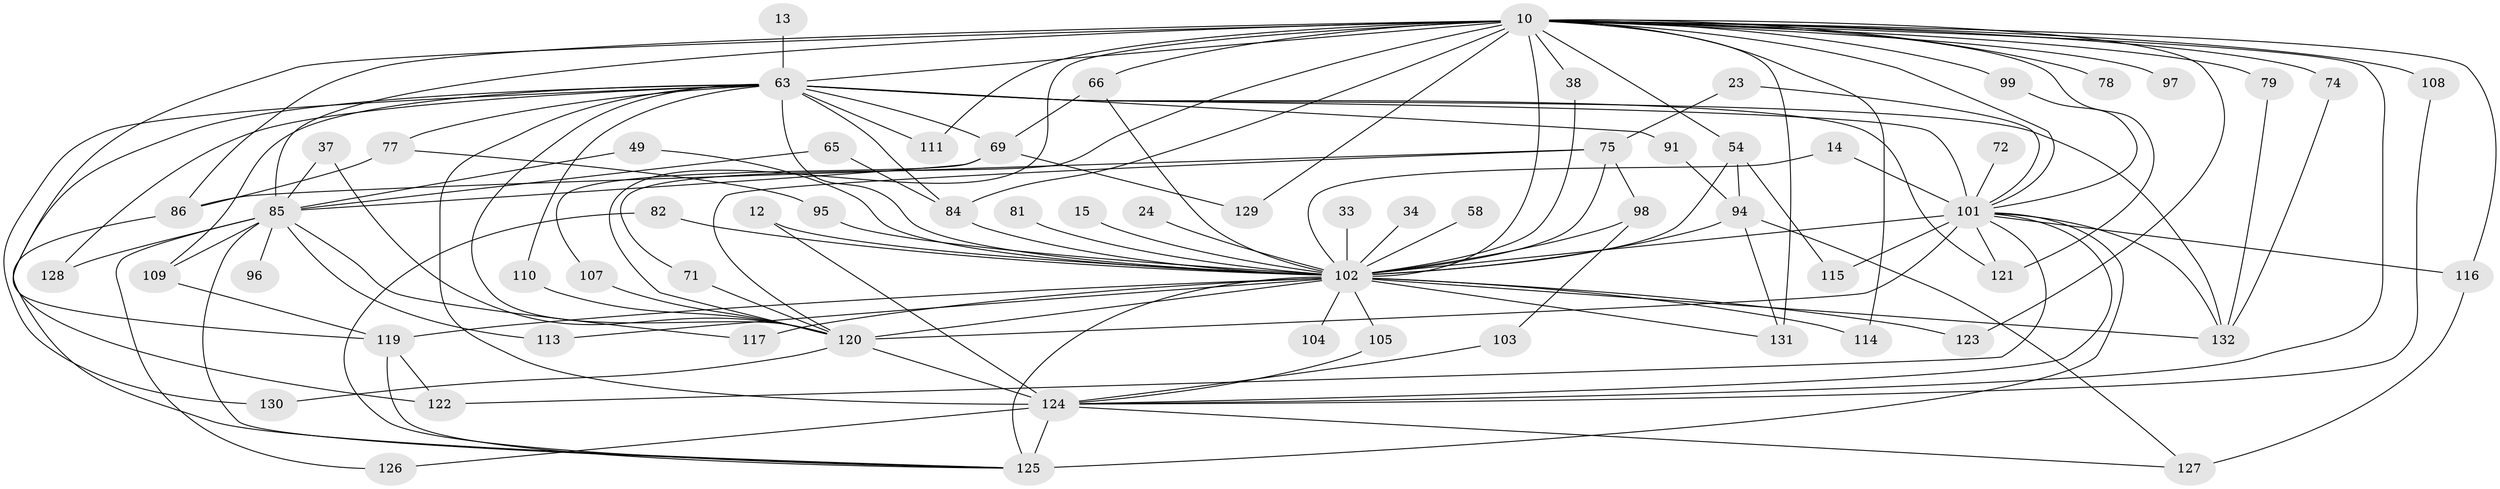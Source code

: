 // original degree distribution, {23: 0.007575757575757576, 14: 0.007575757575757576, 19: 0.015151515151515152, 17: 0.007575757575757576, 30: 0.007575757575757576, 15: 0.007575757575757576, 31: 0.007575757575757576, 27: 0.007575757575757576, 29: 0.007575757575757576, 8: 0.022727272727272728, 2: 0.5681818181818182, 4: 0.06818181818181818, 9: 0.015151515151515152, 5: 0.06818181818181818, 3: 0.1590909090909091, 6: 0.022727272727272728}
// Generated by graph-tools (version 1.1) at 2025/49/03/04/25 21:49:04]
// undirected, 66 vertices, 133 edges
graph export_dot {
graph [start="1"]
  node [color=gray90,style=filled];
  10 [super="+7"];
  12;
  13;
  14;
  15;
  23;
  24;
  33;
  34;
  37;
  38;
  49;
  54 [super="+51"];
  58;
  63 [super="+29+31"];
  65;
  66 [super="+39"];
  69 [super="+36"];
  71;
  72;
  74;
  75 [super="+60+28+70"];
  77 [super="+47"];
  78;
  79;
  81;
  82;
  84 [super="+57"];
  85 [super="+19+42+59+18"];
  86 [super="+76"];
  91 [super="+22"];
  94 [super="+40+62"];
  95;
  96;
  97;
  98 [super="+44+80"];
  99;
  101 [super="+35+4"];
  102 [super="+21+27+88+9"];
  103;
  104;
  105;
  107;
  108;
  109 [super="+50"];
  110;
  111 [super="+41"];
  113;
  114;
  115;
  116;
  117;
  119 [super="+89"];
  120 [super="+64+93"];
  121 [super="+83"];
  122 [super="+112"];
  123;
  124 [super="+106+87"];
  125 [super="+73+118"];
  126;
  127 [super="+90"];
  128;
  129;
  130;
  131 [super="+92+67"];
  132 [super="+53"];
  10 -- 79;
  10 -- 85 [weight=6];
  10 -- 86 [weight=2];
  10 -- 97 [weight=2];
  10 -- 114;
  10 -- 123;
  10 -- 129;
  10 -- 131 [weight=4];
  10 -- 71;
  10 -- 74;
  10 -- 78;
  10 -- 99;
  10 -- 38;
  10 -- 108;
  10 -- 116;
  10 -- 120 [weight=6];
  10 -- 124 [weight=2];
  10 -- 101 [weight=4];
  10 -- 63 [weight=3];
  10 -- 66;
  10 -- 111;
  10 -- 102 [weight=9];
  10 -- 54 [weight=2];
  10 -- 84;
  10 -- 121;
  10 -- 119;
  12 -- 124;
  12 -- 102;
  13 -- 63;
  14 -- 101;
  14 -- 102;
  15 -- 102 [weight=2];
  23 -- 101 [weight=2];
  23 -- 75;
  24 -- 102 [weight=2];
  33 -- 102;
  34 -- 102;
  37 -- 85;
  37 -- 120;
  38 -- 102;
  49 -- 85;
  49 -- 102;
  54 -- 102 [weight=2];
  54 -- 115;
  54 -- 94;
  58 -- 102 [weight=2];
  63 -- 128;
  63 -- 130;
  63 -- 132;
  63 -- 69 [weight=2];
  63 -- 77 [weight=3];
  63 -- 91 [weight=2];
  63 -- 101 [weight=2];
  63 -- 109;
  63 -- 110;
  63 -- 111;
  63 -- 120 [weight=3];
  63 -- 121;
  63 -- 122;
  63 -- 124 [weight=4];
  63 -- 102 [weight=6];
  63 -- 84;
  65 -- 85;
  65 -- 84;
  66 -- 69;
  66 -- 102;
  69 -- 129;
  69 -- 85;
  69 -- 107;
  71 -- 120;
  72 -- 101 [weight=2];
  74 -- 132;
  75 -- 102;
  75 -- 120;
  75 -- 98;
  75 -- 86;
  77 -- 95;
  77 -- 86;
  79 -- 132;
  81 -- 102 [weight=2];
  82 -- 102;
  82 -- 125;
  84 -- 102 [weight=2];
  85 -- 128;
  85 -- 109 [weight=2];
  85 -- 113;
  85 -- 117;
  85 -- 96 [weight=2];
  85 -- 126;
  85 -- 125;
  86 -- 125;
  91 -- 94;
  94 -- 102;
  94 -- 127;
  94 -- 131;
  95 -- 102;
  98 -- 103;
  98 -- 102 [weight=4];
  99 -- 101;
  101 -- 120 [weight=5];
  101 -- 102 [weight=9];
  101 -- 115;
  101 -- 116;
  101 -- 124;
  101 -- 125 [weight=3];
  101 -- 132;
  101 -- 121;
  101 -- 122;
  102 -- 105;
  102 -- 117;
  102 -- 104 [weight=2];
  102 -- 113;
  102 -- 114;
  102 -- 120 [weight=9];
  102 -- 123;
  102 -- 125;
  102 -- 132;
  102 -- 131;
  102 -- 119;
  103 -- 124;
  105 -- 124;
  107 -- 120;
  108 -- 124;
  109 -- 119;
  110 -- 120;
  116 -- 127;
  119 -- 125;
  119 -- 122;
  120 -- 130;
  120 -- 124;
  124 -- 126;
  124 -- 125 [weight=2];
  124 -- 127;
}

